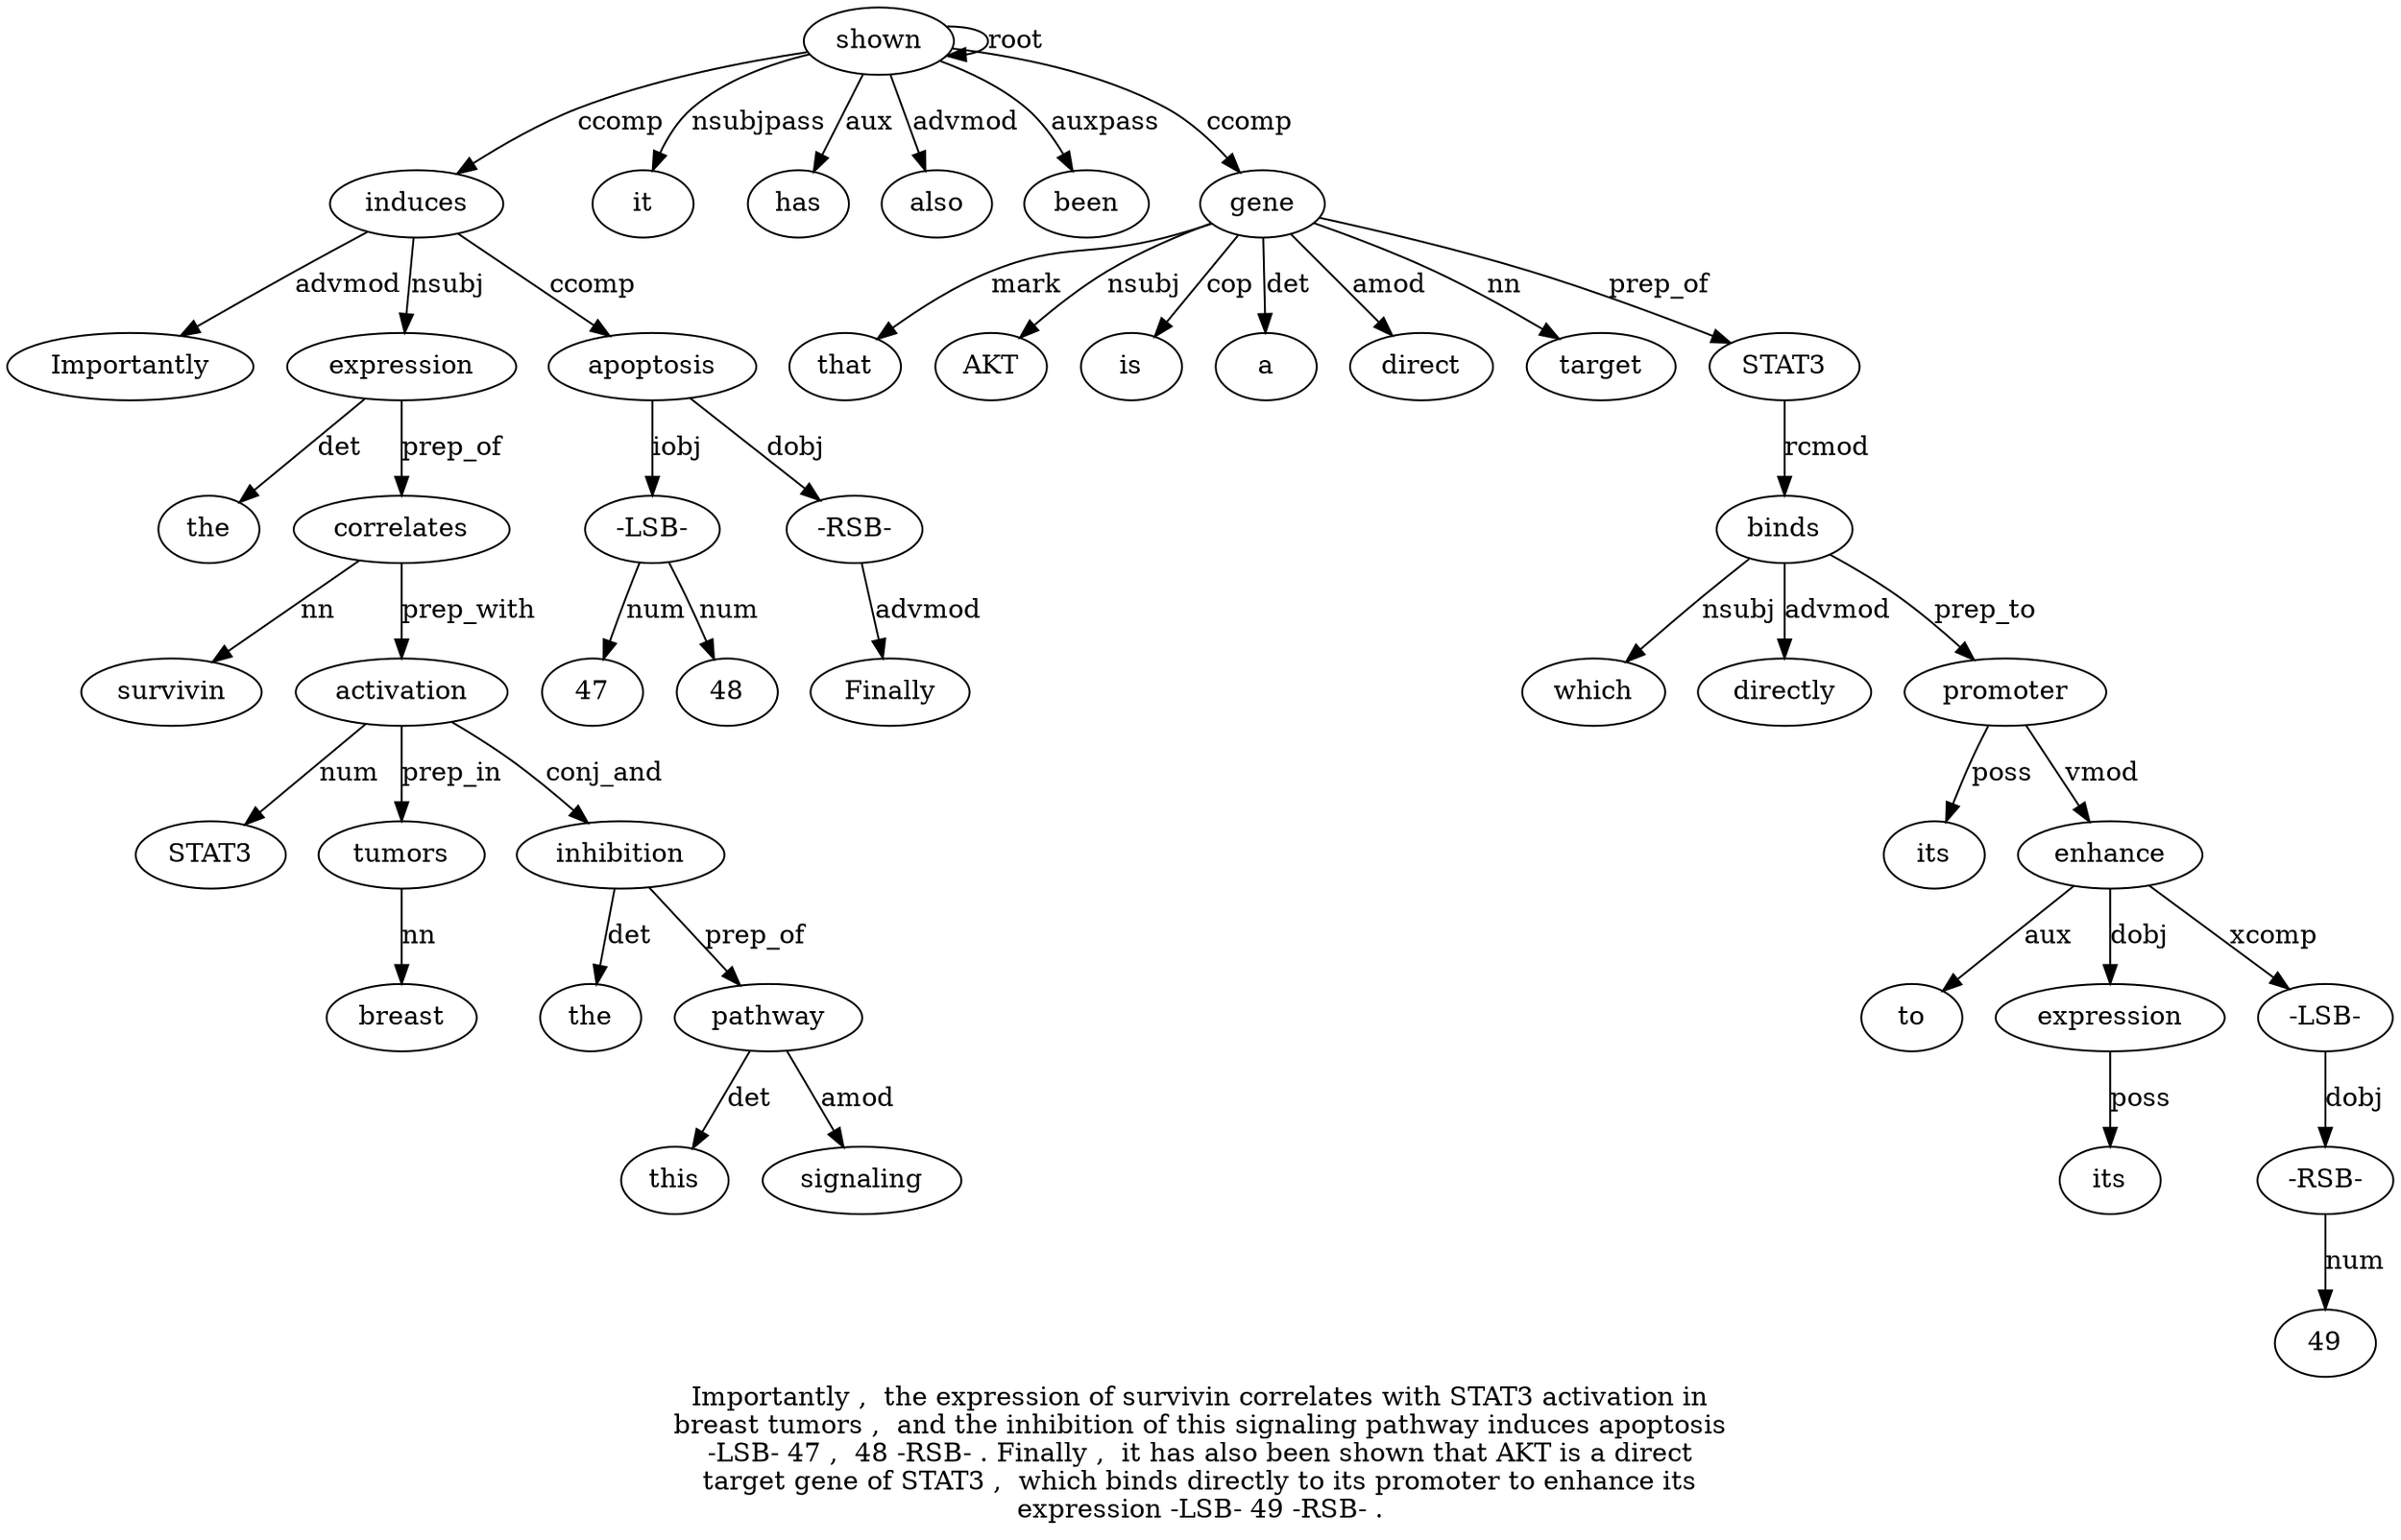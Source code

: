 digraph "Importantly ,  the expression of survivin correlates with STAT3 activation in breast tumors ,  and the inhibition of this signaling pathway induces apoptosis -LSB- 47 ,  48 -RSB- . Finally ,  it has also been shown that AKT is a direct target gene of STAT3 ,  which binds directly to its promoter to enhance its expression -LSB- 49 -RSB- ." {
label="Importantly ,  the expression of survivin correlates with STAT3 activation in
breast tumors ,  and the inhibition of this signaling pathway induces apoptosis
-LSB- 47 ,  48 -RSB- . Finally ,  it has also been shown that AKT is a direct
target gene of STAT3 ,  which binds directly to its promoter to enhance its
expression -LSB- 49 -RSB- .";
induces22 [style=filled, fillcolor=white, label=induces];
Importantly1 [style=filled, fillcolor=white, label=Importantly];
induces22 -> Importantly1  [label=advmod];
expression4 [style=filled, fillcolor=white, label=expression];
the3 [style=filled, fillcolor=white, label=the];
expression4 -> the3  [label=det];
induces22 -> expression4  [label=nsubj];
correlates7 [style=filled, fillcolor=white, label=correlates];
survivin6 [style=filled, fillcolor=white, label=survivin];
correlates7 -> survivin6  [label=nn];
expression4 -> correlates7  [label=prep_of];
activation10 [style=filled, fillcolor=white, label=activation];
STAT39 [style=filled, fillcolor=white, label=STAT3];
activation10 -> STAT39  [label=num];
correlates7 -> activation10  [label=prep_with];
tumors13 [style=filled, fillcolor=white, label=tumors];
breast12 [style=filled, fillcolor=white, label=breast];
tumors13 -> breast12  [label=nn];
activation10 -> tumors13  [label=prep_in];
inhibition17 [style=filled, fillcolor=white, label=inhibition];
the16 [style=filled, fillcolor=white, label=the];
inhibition17 -> the16  [label=det];
activation10 -> inhibition17  [label=conj_and];
pathway21 [style=filled, fillcolor=white, label=pathway];
this19 [style=filled, fillcolor=white, label=this];
pathway21 -> this19  [label=det];
signaling20 [style=filled, fillcolor=white, label=signaling];
pathway21 -> signaling20  [label=amod];
inhibition17 -> pathway21  [label=prep_of];
shown36 [style=filled, fillcolor=white, label=shown];
shown36 -> induces22  [label=ccomp];
apoptosis23 [style=filled, fillcolor=white, label=apoptosis];
induces22 -> apoptosis23  [label=ccomp];
"-LSB-24" [style=filled, fillcolor=white, label="-LSB-"];
apoptosis23 -> "-LSB-24"  [label=iobj];
4725 [style=filled, fillcolor=white, label=47];
"-LSB-24" -> 4725  [label=num];
4827 [style=filled, fillcolor=white, label=48];
"-LSB-24" -> 4827  [label=num];
"-RSB-28" [style=filled, fillcolor=white, label="-RSB-"];
apoptosis23 -> "-RSB-28"  [label=dobj];
Finally30 [style=filled, fillcolor=white, label=Finally];
"-RSB-28" -> Finally30  [label=advmod];
it32 [style=filled, fillcolor=white, label=it];
shown36 -> it32  [label=nsubjpass];
has33 [style=filled, fillcolor=white, label=has];
shown36 -> has33  [label=aux];
also34 [style=filled, fillcolor=white, label=also];
shown36 -> also34  [label=advmod];
been35 [style=filled, fillcolor=white, label=been];
shown36 -> been35  [label=auxpass];
shown36 -> shown36  [label=root];
gene43 [style=filled, fillcolor=white, label=gene];
that37 [style=filled, fillcolor=white, label=that];
gene43 -> that37  [label=mark];
AKT38 [style=filled, fillcolor=white, label=AKT];
gene43 -> AKT38  [label=nsubj];
is39 [style=filled, fillcolor=white, label=is];
gene43 -> is39  [label=cop];
a40 [style=filled, fillcolor=white, label=a];
gene43 -> a40  [label=det];
direct41 [style=filled, fillcolor=white, label=direct];
gene43 -> direct41  [label=amod];
target42 [style=filled, fillcolor=white, label=target];
gene43 -> target42  [label=nn];
shown36 -> gene43  [label=ccomp];
STAT345 [style=filled, fillcolor=white, label=STAT3];
gene43 -> STAT345  [label=prep_of];
binds48 [style=filled, fillcolor=white, label=binds];
which47 [style=filled, fillcolor=white, label=which];
binds48 -> which47  [label=nsubj];
STAT345 -> binds48  [label=rcmod];
directly49 [style=filled, fillcolor=white, label=directly];
binds48 -> directly49  [label=advmod];
promoter52 [style=filled, fillcolor=white, label=promoter];
its51 [style=filled, fillcolor=white, label=its];
promoter52 -> its51  [label=poss];
binds48 -> promoter52  [label=prep_to];
enhance54 [style=filled, fillcolor=white, label=enhance];
to53 [style=filled, fillcolor=white, label=to];
enhance54 -> to53  [label=aux];
promoter52 -> enhance54  [label=vmod];
expression56 [style=filled, fillcolor=white, label=expression];
its55 [style=filled, fillcolor=white, label=its];
expression56 -> its55  [label=poss];
enhance54 -> expression56  [label=dobj];
"-LSB-57" [style=filled, fillcolor=white, label="-LSB-"];
enhance54 -> "-LSB-57"  [label=xcomp];
"-RSB-59" [style=filled, fillcolor=white, label="-RSB-"];
4958 [style=filled, fillcolor=white, label=49];
"-RSB-59" -> 4958  [label=num];
"-LSB-57" -> "-RSB-59"  [label=dobj];
}
